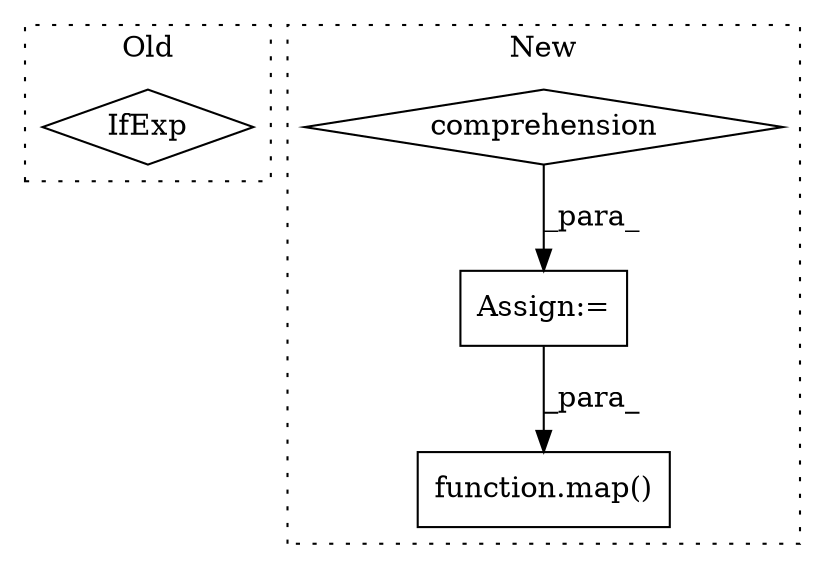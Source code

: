 digraph G {
subgraph cluster0 {
1 [label="IfExp" a="51" s="3745,3774" l="4,6" shape="diamond"];
label = "Old";
style="dotted";
}
subgraph cluster1 {
2 [label="function.map()" a="75" s="3952,3988" l="4,1" shape="box"];
3 [label="Assign:=" a="68" s="3830" l="3" shape="box"];
4 [label="comprehension" a="45" s="3855" l="3" shape="diamond"];
label = "New";
style="dotted";
}
3 -> 2 [label="_para_"];
4 -> 3 [label="_para_"];
}